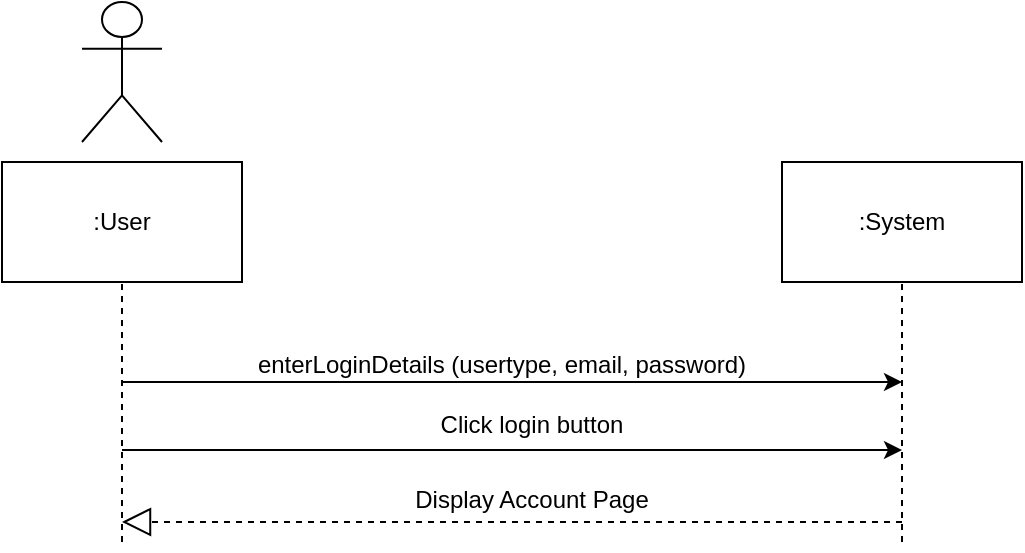 <mxfile version="10.6.9" type="google"><diagram id="amSyyqoMpn0yhTmiUQGF" name="Page-1"><mxGraphModel dx="840" dy="452" grid="1" gridSize="10" guides="1" tooltips="1" connect="1" arrows="1" fold="1" page="1" pageScale="1" pageWidth="850" pageHeight="1100" math="0" shadow="0"><root><mxCell id="0"/><mxCell id="1" parent="0"/><mxCell id="zJUnZq5-n9EFSR77jN16-1" value="" style="endArrow=none;dashed=1;html=1;entryX=0.5;entryY=1;entryDx=0;entryDy=0;" parent="1" target="zJUnZq5-n9EFSR77jN16-3" edge="1"><mxGeometry width="50" height="50" relative="1" as="geometry"><mxPoint x="260" y="300" as="sourcePoint"/><mxPoint x="259.5" y="160" as="targetPoint"/></mxGeometry></mxCell><mxCell id="zJUnZq5-n9EFSR77jN16-2" value="Actor" style="shape=umlActor;verticalLabelPosition=bottom;labelBackgroundColor=#ffffff;verticalAlign=top;html=1;outlineConnect=0;noLabel=1;" parent="1" vertex="1"><mxGeometry x="240" y="30" width="40" height="70" as="geometry"/></mxCell><mxCell id="zJUnZq5-n9EFSR77jN16-3" value=":User" style="rounded=0;whiteSpace=wrap;html=1;" parent="1" vertex="1"><mxGeometry x="200" y="110" width="120" height="60" as="geometry"/></mxCell><mxCell id="zJUnZq5-n9EFSR77jN16-4" value=":System" style="rounded=0;whiteSpace=wrap;html=1;" parent="1" vertex="1"><mxGeometry x="590" y="110" width="120" height="60" as="geometry"/></mxCell><mxCell id="zJUnZq5-n9EFSR77jN16-5" value="" style="endArrow=none;dashed=1;html=1;entryX=0.5;entryY=1;entryDx=0;entryDy=0;" parent="1" target="zJUnZq5-n9EFSR77jN16-4" edge="1"><mxGeometry width="50" height="50" relative="1" as="geometry"><mxPoint x="650" y="300" as="sourcePoint"/><mxPoint x="690" y="180" as="targetPoint"/></mxGeometry></mxCell><mxCell id="zJUnZq5-n9EFSR77jN16-6" value="" style="endArrow=block;dashed=1;endFill=0;endSize=12;html=1;" parent="1" edge="1"><mxGeometry width="160" relative="1" as="geometry"><mxPoint x="650" y="290" as="sourcePoint"/><mxPoint x="260" y="290" as="targetPoint"/></mxGeometry></mxCell><mxCell id="zJUnZq5-n9EFSR77jN16-7" value="Display Account Page&#10;" style="text;align=center;fontStyle=0;verticalAlign=middle;spacingLeft=3;spacingRight=3;strokeColor=none;rotatable=0;points=[[0,0.5],[1,0.5]];portConstraint=eastwest;fontSize=12;" parent="1" vertex="1"><mxGeometry x="425" y="280" width="80" height="10" as="geometry"/></mxCell><mxCell id="zJUnZq5-n9EFSR77jN16-9" value="" style="endArrow=classic;html=1;fontSize=12;" parent="1" edge="1"><mxGeometry width="50" height="50" relative="1" as="geometry"><mxPoint x="260" y="220" as="sourcePoint"/><mxPoint x="650" y="220" as="targetPoint"/></mxGeometry></mxCell><mxCell id="zJUnZq5-n9EFSR77jN16-11" value="enterLoginDetails (usertype, email, password)" style="text;align=center;fontStyle=0;verticalAlign=middle;spacingLeft=3;spacingRight=3;strokeColor=none;rotatable=0;points=[[0,0.5],[1,0.5]];portConstraint=eastwest;fontSize=12;" parent="1" vertex="1"><mxGeometry x="410" y="210" width="80" as="geometry"/></mxCell><mxCell id="zJUnZq5-n9EFSR77jN16-16" value="" style="endArrow=classic;html=1;fontSize=12;" parent="1" edge="1"><mxGeometry width="50" height="50" relative="1" as="geometry"><mxPoint x="260" y="254" as="sourcePoint"/><mxPoint x="650" y="254" as="targetPoint"/></mxGeometry></mxCell><mxCell id="zJUnZq5-n9EFSR77jN16-17" value="Click login button" style="text;align=center;fontStyle=0;verticalAlign=middle;spacingLeft=3;spacingRight=3;strokeColor=none;rotatable=0;points=[[0,0.5],[1,0.5]];portConstraint=eastwest;fontSize=12;" parent="1" vertex="1"><mxGeometry x="425" y="240" width="80" as="geometry"/></mxCell></root></mxGraphModel></diagram></mxfile>